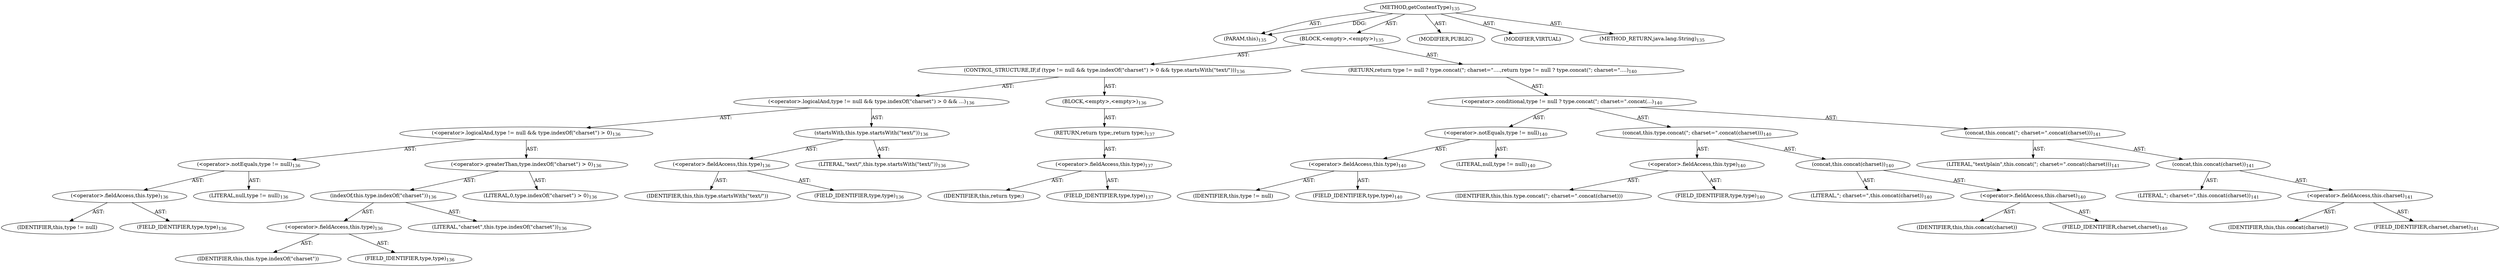 digraph "getContentType" {  
"111669149699" [label = <(METHOD,getContentType)<SUB>135</SUB>> ]
"115964117001" [label = <(PARAM,this)<SUB>135</SUB>> ]
"25769803785" [label = <(BLOCK,&lt;empty&gt;,&lt;empty&gt;)<SUB>135</SUB>> ]
"47244640260" [label = <(CONTROL_STRUCTURE,IF,if (type != null &amp;&amp; type.indexOf(&quot;charset&quot;) &gt; 0 &amp;&amp; type.startsWith(&quot;text/&quot;)))<SUB>136</SUB>> ]
"30064771115" [label = <(&lt;operator&gt;.logicalAnd,type != null &amp;&amp; type.indexOf(&quot;charset&quot;) &gt; 0 &amp;&amp; ...)<SUB>136</SUB>> ]
"30064771116" [label = <(&lt;operator&gt;.logicalAnd,type != null &amp;&amp; type.indexOf(&quot;charset&quot;) &gt; 0)<SUB>136</SUB>> ]
"30064771117" [label = <(&lt;operator&gt;.notEquals,type != null)<SUB>136</SUB>> ]
"30064771118" [label = <(&lt;operator&gt;.fieldAccess,this.type)<SUB>136</SUB>> ]
"68719476772" [label = <(IDENTIFIER,this,type != null)> ]
"55834574866" [label = <(FIELD_IDENTIFIER,type,type)<SUB>136</SUB>> ]
"90194313223" [label = <(LITERAL,null,type != null)<SUB>136</SUB>> ]
"30064771119" [label = <(&lt;operator&gt;.greaterThan,type.indexOf(&quot;charset&quot;) &gt; 0)<SUB>136</SUB>> ]
"30064771120" [label = <(indexOf,this.type.indexOf(&quot;charset&quot;))<SUB>136</SUB>> ]
"30064771121" [label = <(&lt;operator&gt;.fieldAccess,this.type)<SUB>136</SUB>> ]
"68719476773" [label = <(IDENTIFIER,this,this.type.indexOf(&quot;charset&quot;))> ]
"55834574867" [label = <(FIELD_IDENTIFIER,type,type)<SUB>136</SUB>> ]
"90194313224" [label = <(LITERAL,&quot;charset&quot;,this.type.indexOf(&quot;charset&quot;))<SUB>136</SUB>> ]
"90194313225" [label = <(LITERAL,0,type.indexOf(&quot;charset&quot;) &gt; 0)<SUB>136</SUB>> ]
"30064771122" [label = <(startsWith,this.type.startsWith(&quot;text/&quot;))<SUB>136</SUB>> ]
"30064771123" [label = <(&lt;operator&gt;.fieldAccess,this.type)<SUB>136</SUB>> ]
"68719476774" [label = <(IDENTIFIER,this,this.type.startsWith(&quot;text/&quot;))> ]
"55834574868" [label = <(FIELD_IDENTIFIER,type,type)<SUB>136</SUB>> ]
"90194313226" [label = <(LITERAL,&quot;text/&quot;,this.type.startsWith(&quot;text/&quot;))<SUB>136</SUB>> ]
"25769803786" [label = <(BLOCK,&lt;empty&gt;,&lt;empty&gt;)<SUB>136</SUB>> ]
"146028888066" [label = <(RETURN,return type;,return type;)<SUB>137</SUB>> ]
"30064771124" [label = <(&lt;operator&gt;.fieldAccess,this.type)<SUB>137</SUB>> ]
"68719476775" [label = <(IDENTIFIER,this,return type;)> ]
"55834574869" [label = <(FIELD_IDENTIFIER,type,type)<SUB>137</SUB>> ]
"146028888067" [label = <(RETURN,return type != null ? type.concat(&quot;; charset=&quot;....,return type != null ? type.concat(&quot;; charset=&quot;....)<SUB>140</SUB>> ]
"30064771125" [label = <(&lt;operator&gt;.conditional,type != null ? type.concat(&quot;; charset=&quot;.concat(...)<SUB>140</SUB>> ]
"30064771126" [label = <(&lt;operator&gt;.notEquals,type != null)<SUB>140</SUB>> ]
"30064771127" [label = <(&lt;operator&gt;.fieldAccess,this.type)<SUB>140</SUB>> ]
"68719476776" [label = <(IDENTIFIER,this,type != null)> ]
"55834574870" [label = <(FIELD_IDENTIFIER,type,type)<SUB>140</SUB>> ]
"90194313227" [label = <(LITERAL,null,type != null)<SUB>140</SUB>> ]
"30064771128" [label = <(concat,this.type.concat(&quot;; charset=&quot;.concat(charset)))<SUB>140</SUB>> ]
"30064771129" [label = <(&lt;operator&gt;.fieldAccess,this.type)<SUB>140</SUB>> ]
"68719476777" [label = <(IDENTIFIER,this,this.type.concat(&quot;; charset=&quot;.concat(charset)))> ]
"55834574871" [label = <(FIELD_IDENTIFIER,type,type)<SUB>140</SUB>> ]
"30064771130" [label = <(concat,this.concat(charset))<SUB>140</SUB>> ]
"90194313228" [label = <(LITERAL,&quot;; charset=&quot;,this.concat(charset))<SUB>140</SUB>> ]
"30064771131" [label = <(&lt;operator&gt;.fieldAccess,this.charset)<SUB>140</SUB>> ]
"68719476778" [label = <(IDENTIFIER,this,this.concat(charset))> ]
"55834574872" [label = <(FIELD_IDENTIFIER,charset,charset)<SUB>140</SUB>> ]
"30064771132" [label = <(concat,this.concat(&quot;; charset=&quot;.concat(charset)))<SUB>141</SUB>> ]
"90194313229" [label = <(LITERAL,&quot;text/plain&quot;,this.concat(&quot;; charset=&quot;.concat(charset)))<SUB>141</SUB>> ]
"30064771133" [label = <(concat,this.concat(charset))<SUB>141</SUB>> ]
"90194313230" [label = <(LITERAL,&quot;; charset=&quot;,this.concat(charset))<SUB>141</SUB>> ]
"30064771134" [label = <(&lt;operator&gt;.fieldAccess,this.charset)<SUB>141</SUB>> ]
"68719476779" [label = <(IDENTIFIER,this,this.concat(charset))> ]
"55834574873" [label = <(FIELD_IDENTIFIER,charset,charset)<SUB>141</SUB>> ]
"133143986188" [label = <(MODIFIER,PUBLIC)> ]
"133143986189" [label = <(MODIFIER,VIRTUAL)> ]
"128849018883" [label = <(METHOD_RETURN,java.lang.String)<SUB>135</SUB>> ]
  "111669149699" -> "115964117001"  [ label = "AST: "] 
  "111669149699" -> "25769803785"  [ label = "AST: "] 
  "111669149699" -> "133143986188"  [ label = "AST: "] 
  "111669149699" -> "133143986189"  [ label = "AST: "] 
  "111669149699" -> "128849018883"  [ label = "AST: "] 
  "25769803785" -> "47244640260"  [ label = "AST: "] 
  "25769803785" -> "146028888067"  [ label = "AST: "] 
  "47244640260" -> "30064771115"  [ label = "AST: "] 
  "47244640260" -> "25769803786"  [ label = "AST: "] 
  "30064771115" -> "30064771116"  [ label = "AST: "] 
  "30064771115" -> "30064771122"  [ label = "AST: "] 
  "30064771116" -> "30064771117"  [ label = "AST: "] 
  "30064771116" -> "30064771119"  [ label = "AST: "] 
  "30064771117" -> "30064771118"  [ label = "AST: "] 
  "30064771117" -> "90194313223"  [ label = "AST: "] 
  "30064771118" -> "68719476772"  [ label = "AST: "] 
  "30064771118" -> "55834574866"  [ label = "AST: "] 
  "30064771119" -> "30064771120"  [ label = "AST: "] 
  "30064771119" -> "90194313225"  [ label = "AST: "] 
  "30064771120" -> "30064771121"  [ label = "AST: "] 
  "30064771120" -> "90194313224"  [ label = "AST: "] 
  "30064771121" -> "68719476773"  [ label = "AST: "] 
  "30064771121" -> "55834574867"  [ label = "AST: "] 
  "30064771122" -> "30064771123"  [ label = "AST: "] 
  "30064771122" -> "90194313226"  [ label = "AST: "] 
  "30064771123" -> "68719476774"  [ label = "AST: "] 
  "30064771123" -> "55834574868"  [ label = "AST: "] 
  "25769803786" -> "146028888066"  [ label = "AST: "] 
  "146028888066" -> "30064771124"  [ label = "AST: "] 
  "30064771124" -> "68719476775"  [ label = "AST: "] 
  "30064771124" -> "55834574869"  [ label = "AST: "] 
  "146028888067" -> "30064771125"  [ label = "AST: "] 
  "30064771125" -> "30064771126"  [ label = "AST: "] 
  "30064771125" -> "30064771128"  [ label = "AST: "] 
  "30064771125" -> "30064771132"  [ label = "AST: "] 
  "30064771126" -> "30064771127"  [ label = "AST: "] 
  "30064771126" -> "90194313227"  [ label = "AST: "] 
  "30064771127" -> "68719476776"  [ label = "AST: "] 
  "30064771127" -> "55834574870"  [ label = "AST: "] 
  "30064771128" -> "30064771129"  [ label = "AST: "] 
  "30064771128" -> "30064771130"  [ label = "AST: "] 
  "30064771129" -> "68719476777"  [ label = "AST: "] 
  "30064771129" -> "55834574871"  [ label = "AST: "] 
  "30064771130" -> "90194313228"  [ label = "AST: "] 
  "30064771130" -> "30064771131"  [ label = "AST: "] 
  "30064771131" -> "68719476778"  [ label = "AST: "] 
  "30064771131" -> "55834574872"  [ label = "AST: "] 
  "30064771132" -> "90194313229"  [ label = "AST: "] 
  "30064771132" -> "30064771133"  [ label = "AST: "] 
  "30064771133" -> "90194313230"  [ label = "AST: "] 
  "30064771133" -> "30064771134"  [ label = "AST: "] 
  "30064771134" -> "68719476779"  [ label = "AST: "] 
  "30064771134" -> "55834574873"  [ label = "AST: "] 
  "111669149699" -> "115964117001"  [ label = "DDG: "] 
}
